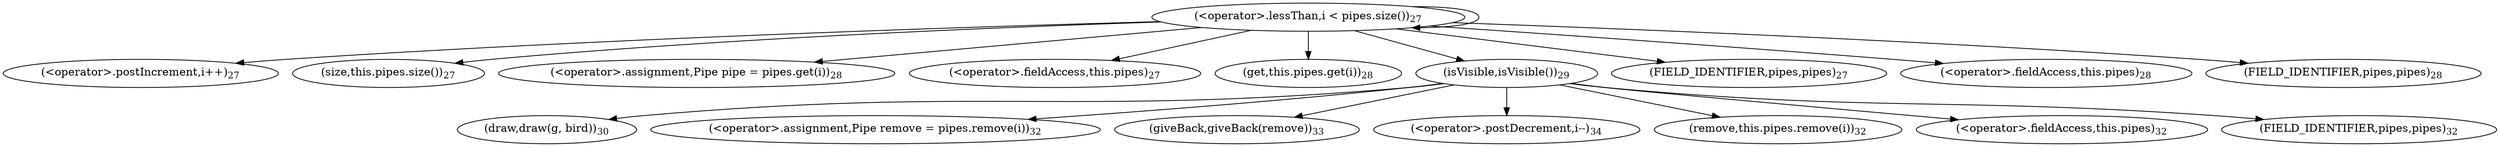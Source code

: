 digraph "draw" {  
"59" [label = <(&lt;operator&gt;.lessThan,i &lt; pipes.size())<SUB>27</SUB>> ]
"65" [label = <(&lt;operator&gt;.postIncrement,i++)<SUB>27</SUB>> ]
"61" [label = <(size,this.pipes.size())<SUB>27</SUB>> ]
"69" [label = <(&lt;operator&gt;.assignment,Pipe pipe = pipes.get(i))<SUB>28</SUB>> ]
"62" [label = <(&lt;operator&gt;.fieldAccess,this.pipes)<SUB>27</SUB>> ]
"71" [label = <(get,this.pipes.get(i))<SUB>28</SUB>> ]
"77" [label = <(isVisible,isVisible())<SUB>29</SUB>> ]
"64" [label = <(FIELD_IDENTIFIER,pipes,pipes)<SUB>27</SUB>> ]
"72" [label = <(&lt;operator&gt;.fieldAccess,this.pipes)<SUB>28</SUB>> ]
"80" [label = <(draw,draw(g, bird))<SUB>30</SUB>> ]
"74" [label = <(FIELD_IDENTIFIER,pipes,pipes)<SUB>28</SUB>> ]
"87" [label = <(&lt;operator&gt;.assignment,Pipe remove = pipes.remove(i))<SUB>32</SUB>> ]
"94" [label = <(giveBack,giveBack(remove))<SUB>33</SUB>> ]
"97" [label = <(&lt;operator&gt;.postDecrement,i--)<SUB>34</SUB>> ]
"89" [label = <(remove,this.pipes.remove(i))<SUB>32</SUB>> ]
"90" [label = <(&lt;operator&gt;.fieldAccess,this.pipes)<SUB>32</SUB>> ]
"92" [label = <(FIELD_IDENTIFIER,pipes,pipes)<SUB>32</SUB>> ]
  "59" -> "61" 
  "59" -> "77" 
  "59" -> "64" 
  "59" -> "71" 
  "59" -> "72" 
  "59" -> "69" 
  "59" -> "74" 
  "59" -> "65" 
  "59" -> "59" 
  "59" -> "62" 
  "77" -> "80" 
  "77" -> "94" 
  "77" -> "89" 
  "77" -> "92" 
  "77" -> "87" 
  "77" -> "97" 
  "77" -> "90" 
}
